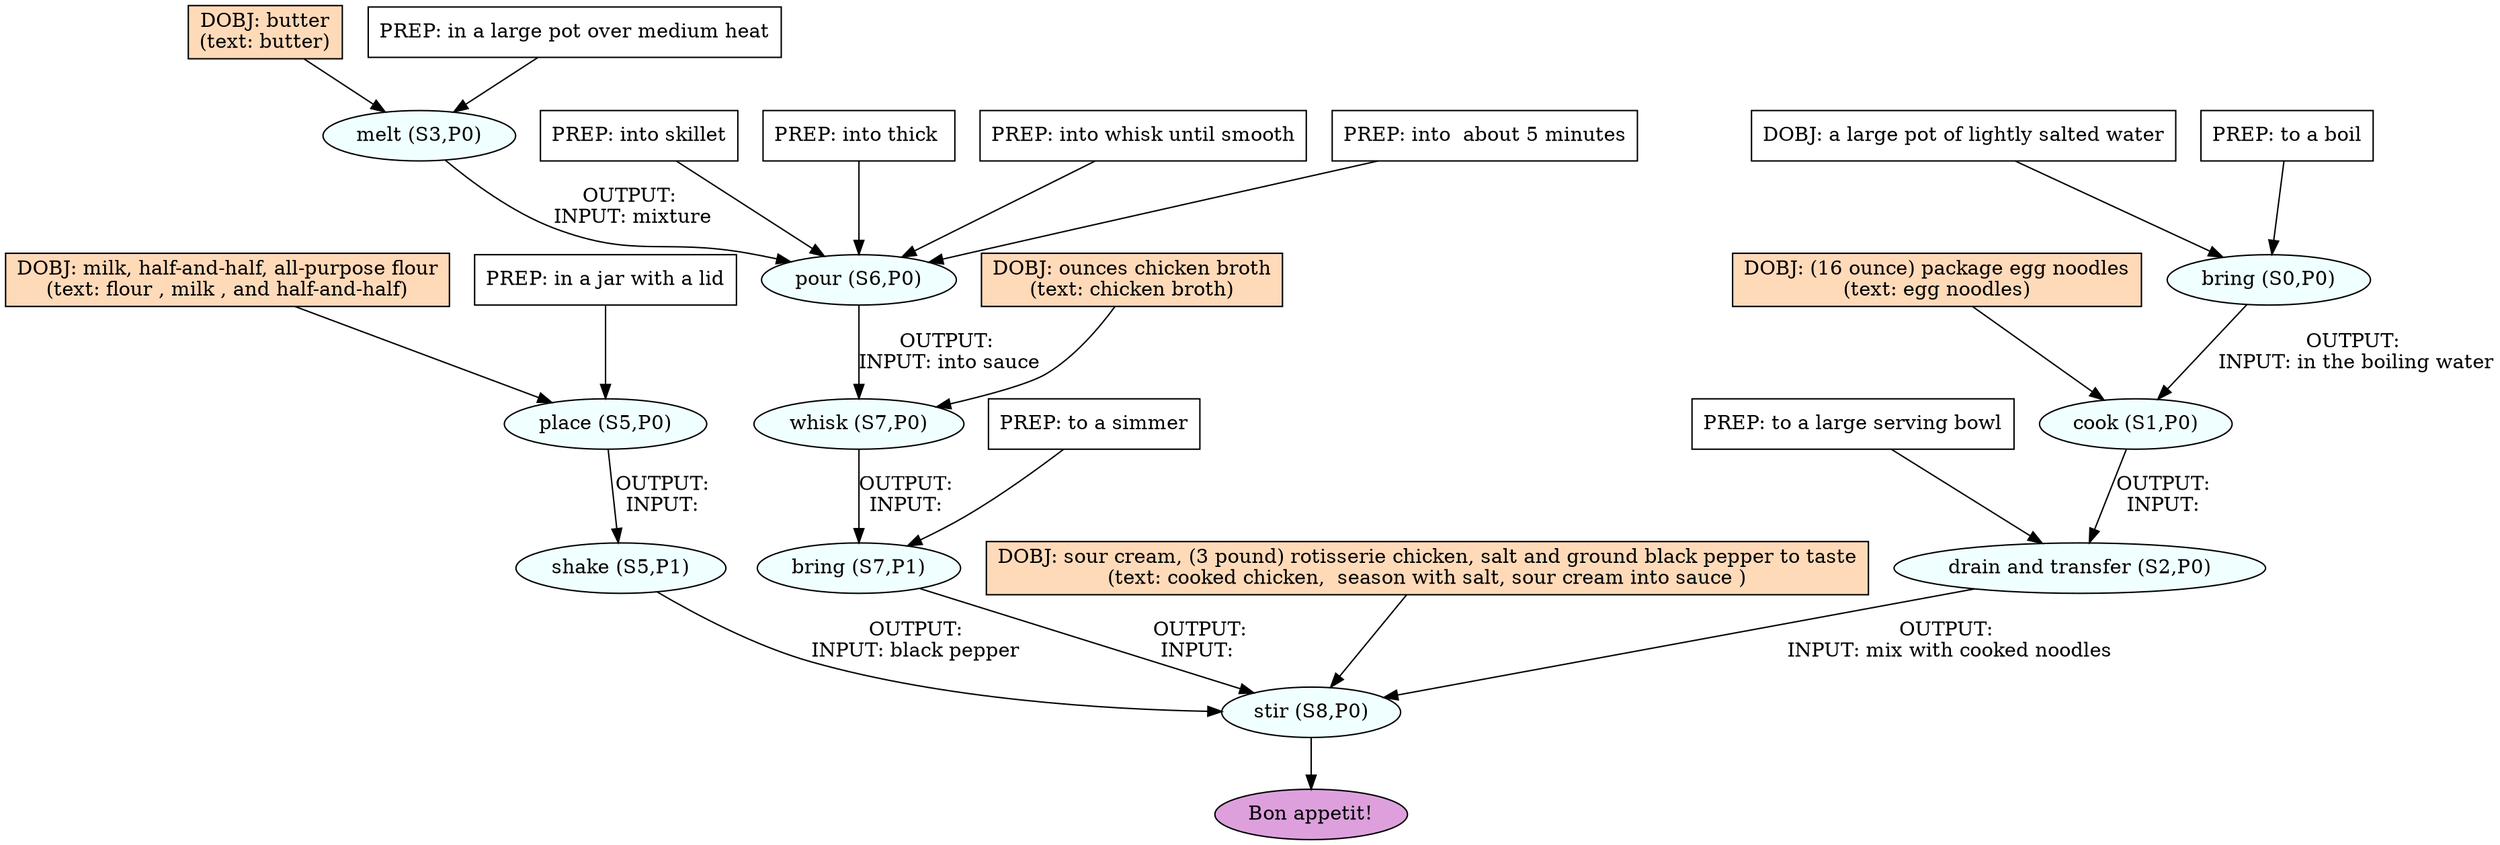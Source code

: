 digraph recipe {
E0[label="bring (S0,P0)", shape=oval, style=filled, fillcolor=azure]
E1[label="cook (S1,P0)", shape=oval, style=filled, fillcolor=azure]
E2[label="drain and transfer (S2,P0)", shape=oval, style=filled, fillcolor=azure]
E3[label="melt (S3,P0)", shape=oval, style=filled, fillcolor=azure]
E4[label="place (S5,P0)", shape=oval, style=filled, fillcolor=azure]
E5[label="shake (S5,P1)", shape=oval, style=filled, fillcolor=azure]
E6[label="pour (S6,P0)", shape=oval, style=filled, fillcolor=azure]
E7[label="whisk (S7,P0)", shape=oval, style=filled, fillcolor=azure]
E8[label="bring (S7,P1)", shape=oval, style=filled, fillcolor=azure]
E9[label="stir (S8,P0)", shape=oval, style=filled, fillcolor=azure]
D4[label="DOBJ: milk, half-and-half, all-purpose flour
(text: flour , milk , and half-and-half)", shape=box, style=filled, fillcolor=peachpuff]
D4 -> E4
P4_0[label="PREP: in a jar with a lid", shape=box, style=filled, fillcolor=white]
P4_0 -> E4
D0[label="DOBJ: a large pot of lightly salted water", shape=box, style=filled, fillcolor=white]
D0 -> E0
P0_0[label="PREP: to a boil", shape=box, style=filled, fillcolor=white]
P0_0 -> E0
D3[label="DOBJ: butter
(text: butter)", shape=box, style=filled, fillcolor=peachpuff]
D3 -> E3
P3_0[label="PREP: in a large pot over medium heat", shape=box, style=filled, fillcolor=white]
P3_0 -> E3
D1_ing[label="DOBJ: (16 ounce) package egg noodles
(text: egg noodles)", shape=box, style=filled, fillcolor=peachpuff]
D1_ing -> E1
E0 -> E1 [label="OUTPUT: 
INPUT: in the boiling water"]
E1 -> E2 [label="OUTPUT: 
INPUT: "]
P2_0_0[label="PREP: to a large serving bowl", shape=box, style=filled, fillcolor=white]
P2_0_0 -> E2
E4 -> E5 [label="OUTPUT: 
INPUT: "]
E3 -> E6 [label="OUTPUT: 
INPUT: mixture"]
P6_0_0[label="PREP: into skillet", shape=box, style=filled, fillcolor=white]
P6_0_0 -> E6
P6_0_1[label="PREP: into thick ", shape=box, style=filled, fillcolor=white]
P6_0_1 -> E6
P6_0_2[label="PREP: into whisk until smooth", shape=box, style=filled, fillcolor=white]
P6_0_2 -> E6
P6_0_3[label="PREP: into  about 5 minutes", shape=box, style=filled, fillcolor=white]
P6_0_3 -> E6
D7_ing[label="DOBJ: ounces chicken broth
(text: chicken broth)", shape=box, style=filled, fillcolor=peachpuff]
D7_ing -> E7
E6 -> E7 [label="OUTPUT: 
INPUT: into sauce"]
E7 -> E8 [label="OUTPUT: 
INPUT: "]
P8_0_0[label="PREP: to a simmer", shape=box, style=filled, fillcolor=white]
P8_0_0 -> E8
D9_ing[label="DOBJ: sour cream, (3 pound) rotisserie chicken, salt and ground black pepper to taste
(text: cooked chicken,  season with salt, sour cream into sauce )", shape=box, style=filled, fillcolor=peachpuff]
D9_ing -> E9
E5 -> E9 [label="OUTPUT: 
INPUT: black pepper "]
E2 -> E9 [label="OUTPUT: 
INPUT: mix with cooked noodles"]
E8 -> E9 [label="OUTPUT: 
INPUT:  "]
EOR[label="Bon appetit!", shape=oval, style=filled, fillcolor=plum]
E9 -> EOR
}
